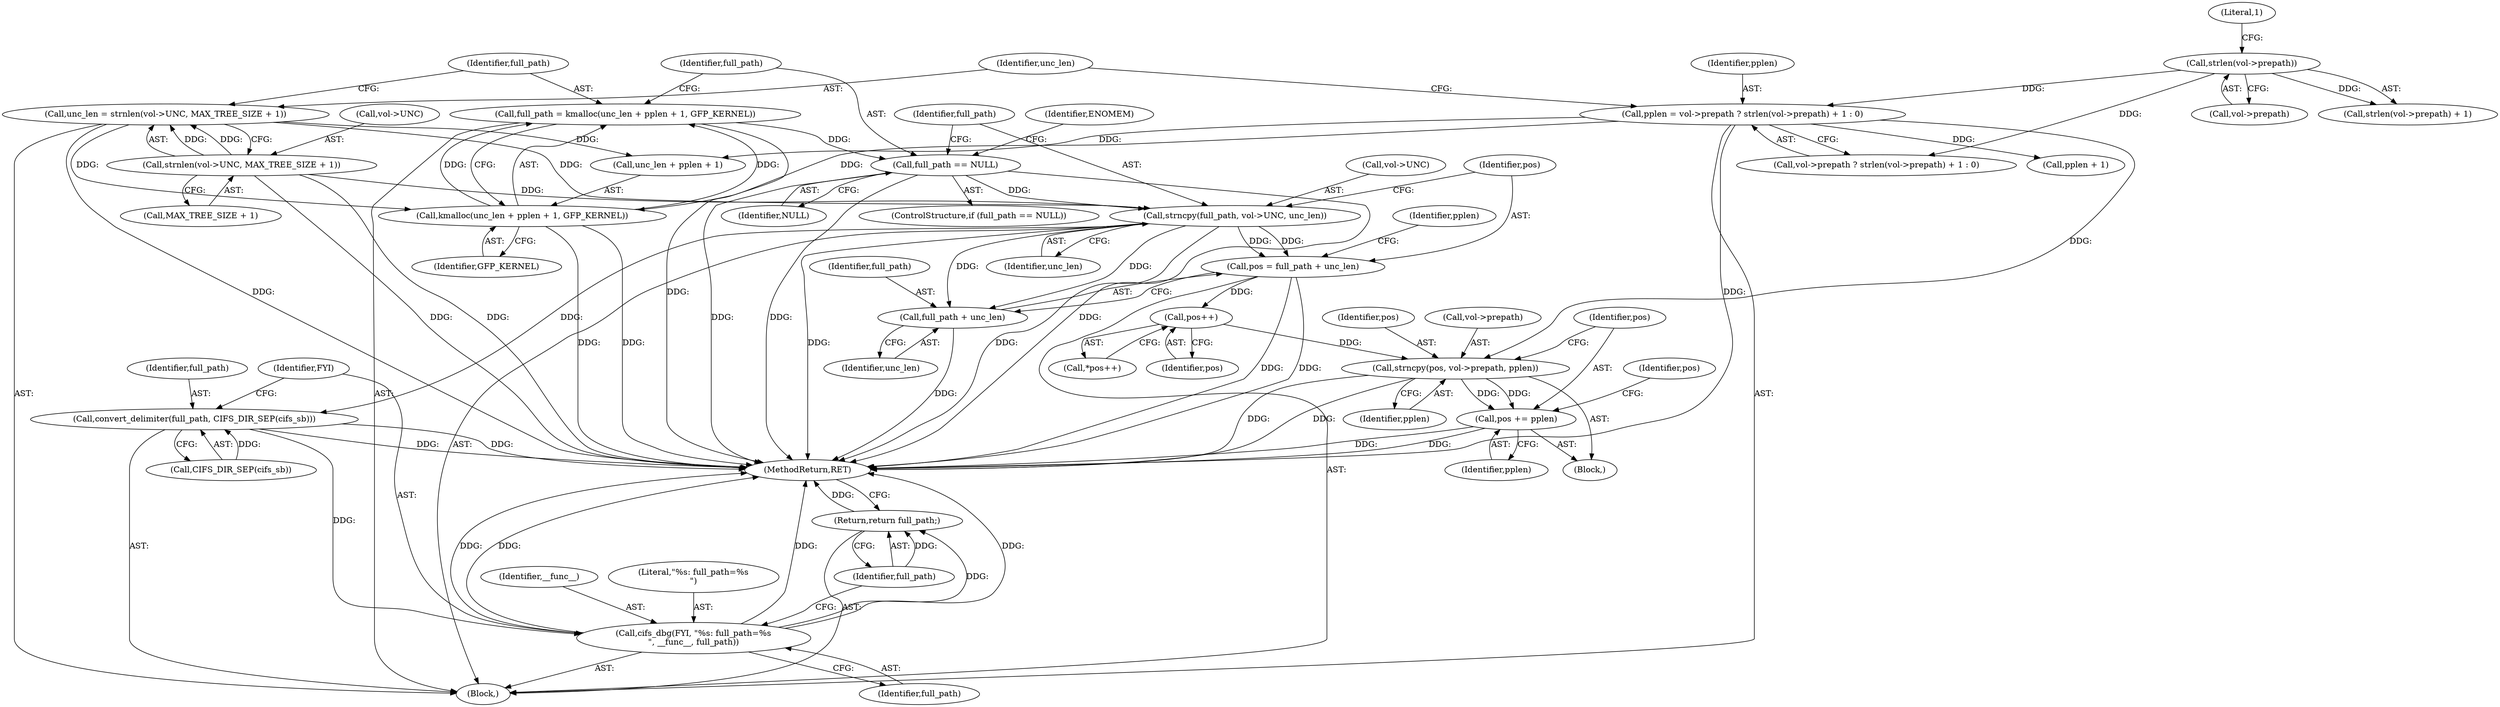 digraph "0_linux_1fc29bacedeabb278080e31bb9c1ecb49f143c3b@API" {
"1000131" [label="(Call,full_path = kmalloc(unc_len + pplen + 1, GFP_KERNEL))"];
"1000133" [label="(Call,kmalloc(unc_len + pplen + 1, GFP_KERNEL))"];
"1000122" [label="(Call,unc_len = strnlen(vol->UNC, MAX_TREE_SIZE + 1))"];
"1000124" [label="(Call,strnlen(vol->UNC, MAX_TREE_SIZE + 1))"];
"1000108" [label="(Call,pplen = vol->prepath ? strlen(vol->prepath) + 1 : 0)"];
"1000115" [label="(Call,strlen(vol->prepath))"];
"1000141" [label="(Call,full_path == NULL)"];
"1000148" [label="(Call,strncpy(full_path, vol->UNC, unc_len))"];
"1000154" [label="(Call,pos = full_path + unc_len)"];
"1000164" [label="(Call,pos++)"];
"1000168" [label="(Call,strncpy(pos, vol->prepath, pplen))"];
"1000174" [label="(Call,pos += pplen)"];
"1000156" [label="(Call,full_path + unc_len)"];
"1000181" [label="(Call,convert_delimiter(full_path, CIFS_DIR_SEP(cifs_sb)))"];
"1000185" [label="(Call,cifs_dbg(FYI, \"%s: full_path=%s\n\", __func__, full_path))"];
"1000190" [label="(Return,return full_path;)"];
"1000139" [label="(Identifier,GFP_KERNEL)"];
"1000182" [label="(Identifier,full_path)"];
"1000188" [label="(Identifier,__func__)"];
"1000175" [label="(Identifier,pos)"];
"1000128" [label="(Call,MAX_TREE_SIZE + 1)"];
"1000122" [label="(Call,unc_len = strnlen(vol->UNC, MAX_TREE_SIZE + 1))"];
"1000186" [label="(Identifier,FYI)"];
"1000191" [label="(Identifier,full_path)"];
"1000143" [label="(Identifier,NULL)"];
"1000155" [label="(Identifier,pos)"];
"1000157" [label="(Identifier,full_path)"];
"1000104" [label="(Block,)"];
"1000141" [label="(Call,full_path == NULL)"];
"1000109" [label="(Identifier,pplen)"];
"1000140" [label="(ControlStructure,if (full_path == NULL))"];
"1000165" [label="(Identifier,pos)"];
"1000110" [label="(Call,vol->prepath ? strlen(vol->prepath) + 1 : 0)"];
"1000189" [label="(Identifier,full_path)"];
"1000190" [label="(Return,return full_path;)"];
"1000161" [label="(Block,)"];
"1000142" [label="(Identifier,full_path)"];
"1000156" [label="(Call,full_path + unc_len)"];
"1000119" [label="(Literal,1)"];
"1000164" [label="(Call,pos++)"];
"1000136" [label="(Call,pplen + 1)"];
"1000148" [label="(Call,strncpy(full_path, vol->UNC, unc_len))"];
"1000108" [label="(Call,pplen = vol->prepath ? strlen(vol->prepath) + 1 : 0)"];
"1000147" [label="(Identifier,ENOMEM)"];
"1000160" [label="(Identifier,pplen)"];
"1000169" [label="(Identifier,pos)"];
"1000124" [label="(Call,strnlen(vol->UNC, MAX_TREE_SIZE + 1))"];
"1000183" [label="(Call,CIFS_DIR_SEP(cifs_sb))"];
"1000153" [label="(Identifier,unc_len)"];
"1000133" [label="(Call,kmalloc(unc_len + pplen + 1, GFP_KERNEL))"];
"1000131" [label="(Call,full_path = kmalloc(unc_len + pplen + 1, GFP_KERNEL))"];
"1000125" [label="(Call,vol->UNC)"];
"1000187" [label="(Literal,\"%s: full_path=%s\n\")"];
"1000168" [label="(Call,strncpy(pos, vol->prepath, pplen))"];
"1000163" [label="(Call,*pos++)"];
"1000149" [label="(Identifier,full_path)"];
"1000116" [label="(Call,vol->prepath)"];
"1000115" [label="(Call,strlen(vol->prepath))"];
"1000154" [label="(Call,pos = full_path + unc_len)"];
"1000179" [label="(Identifier,pos)"];
"1000176" [label="(Identifier,pplen)"];
"1000134" [label="(Call,unc_len + pplen + 1)"];
"1000192" [label="(MethodReturn,RET)"];
"1000132" [label="(Identifier,full_path)"];
"1000114" [label="(Call,strlen(vol->prepath) + 1)"];
"1000170" [label="(Call,vol->prepath)"];
"1000174" [label="(Call,pos += pplen)"];
"1000173" [label="(Identifier,pplen)"];
"1000150" [label="(Call,vol->UNC)"];
"1000158" [label="(Identifier,unc_len)"];
"1000185" [label="(Call,cifs_dbg(FYI, \"%s: full_path=%s\n\", __func__, full_path))"];
"1000123" [label="(Identifier,unc_len)"];
"1000181" [label="(Call,convert_delimiter(full_path, CIFS_DIR_SEP(cifs_sb)))"];
"1000131" -> "1000104"  [label="AST: "];
"1000131" -> "1000133"  [label="CFG: "];
"1000132" -> "1000131"  [label="AST: "];
"1000133" -> "1000131"  [label="AST: "];
"1000142" -> "1000131"  [label="CFG: "];
"1000131" -> "1000192"  [label="DDG: "];
"1000133" -> "1000131"  [label="DDG: "];
"1000133" -> "1000131"  [label="DDG: "];
"1000131" -> "1000141"  [label="DDG: "];
"1000133" -> "1000139"  [label="CFG: "];
"1000134" -> "1000133"  [label="AST: "];
"1000139" -> "1000133"  [label="AST: "];
"1000133" -> "1000192"  [label="DDG: "];
"1000133" -> "1000192"  [label="DDG: "];
"1000122" -> "1000133"  [label="DDG: "];
"1000108" -> "1000133"  [label="DDG: "];
"1000122" -> "1000104"  [label="AST: "];
"1000122" -> "1000124"  [label="CFG: "];
"1000123" -> "1000122"  [label="AST: "];
"1000124" -> "1000122"  [label="AST: "];
"1000132" -> "1000122"  [label="CFG: "];
"1000122" -> "1000192"  [label="DDG: "];
"1000124" -> "1000122"  [label="DDG: "];
"1000124" -> "1000122"  [label="DDG: "];
"1000122" -> "1000134"  [label="DDG: "];
"1000122" -> "1000148"  [label="DDG: "];
"1000124" -> "1000128"  [label="CFG: "];
"1000125" -> "1000124"  [label="AST: "];
"1000128" -> "1000124"  [label="AST: "];
"1000124" -> "1000192"  [label="DDG: "];
"1000124" -> "1000192"  [label="DDG: "];
"1000124" -> "1000148"  [label="DDG: "];
"1000108" -> "1000104"  [label="AST: "];
"1000108" -> "1000110"  [label="CFG: "];
"1000109" -> "1000108"  [label="AST: "];
"1000110" -> "1000108"  [label="AST: "];
"1000123" -> "1000108"  [label="CFG: "];
"1000108" -> "1000192"  [label="DDG: "];
"1000115" -> "1000108"  [label="DDG: "];
"1000108" -> "1000134"  [label="DDG: "];
"1000108" -> "1000136"  [label="DDG: "];
"1000108" -> "1000168"  [label="DDG: "];
"1000115" -> "1000114"  [label="AST: "];
"1000115" -> "1000116"  [label="CFG: "];
"1000116" -> "1000115"  [label="AST: "];
"1000119" -> "1000115"  [label="CFG: "];
"1000115" -> "1000110"  [label="DDG: "];
"1000115" -> "1000114"  [label="DDG: "];
"1000141" -> "1000140"  [label="AST: "];
"1000141" -> "1000143"  [label="CFG: "];
"1000142" -> "1000141"  [label="AST: "];
"1000143" -> "1000141"  [label="AST: "];
"1000147" -> "1000141"  [label="CFG: "];
"1000149" -> "1000141"  [label="CFG: "];
"1000141" -> "1000192"  [label="DDG: "];
"1000141" -> "1000192"  [label="DDG: "];
"1000141" -> "1000192"  [label="DDG: "];
"1000141" -> "1000148"  [label="DDG: "];
"1000148" -> "1000104"  [label="AST: "];
"1000148" -> "1000153"  [label="CFG: "];
"1000149" -> "1000148"  [label="AST: "];
"1000150" -> "1000148"  [label="AST: "];
"1000153" -> "1000148"  [label="AST: "];
"1000155" -> "1000148"  [label="CFG: "];
"1000148" -> "1000192"  [label="DDG: "];
"1000148" -> "1000192"  [label="DDG: "];
"1000148" -> "1000154"  [label="DDG: "];
"1000148" -> "1000154"  [label="DDG: "];
"1000148" -> "1000156"  [label="DDG: "];
"1000148" -> "1000156"  [label="DDG: "];
"1000148" -> "1000181"  [label="DDG: "];
"1000154" -> "1000104"  [label="AST: "];
"1000154" -> "1000156"  [label="CFG: "];
"1000155" -> "1000154"  [label="AST: "];
"1000156" -> "1000154"  [label="AST: "];
"1000160" -> "1000154"  [label="CFG: "];
"1000154" -> "1000192"  [label="DDG: "];
"1000154" -> "1000192"  [label="DDG: "];
"1000154" -> "1000164"  [label="DDG: "];
"1000164" -> "1000163"  [label="AST: "];
"1000164" -> "1000165"  [label="CFG: "];
"1000165" -> "1000164"  [label="AST: "];
"1000163" -> "1000164"  [label="CFG: "];
"1000164" -> "1000168"  [label="DDG: "];
"1000168" -> "1000161"  [label="AST: "];
"1000168" -> "1000173"  [label="CFG: "];
"1000169" -> "1000168"  [label="AST: "];
"1000170" -> "1000168"  [label="AST: "];
"1000173" -> "1000168"  [label="AST: "];
"1000175" -> "1000168"  [label="CFG: "];
"1000168" -> "1000192"  [label="DDG: "];
"1000168" -> "1000192"  [label="DDG: "];
"1000168" -> "1000174"  [label="DDG: "];
"1000168" -> "1000174"  [label="DDG: "];
"1000174" -> "1000161"  [label="AST: "];
"1000174" -> "1000176"  [label="CFG: "];
"1000175" -> "1000174"  [label="AST: "];
"1000176" -> "1000174"  [label="AST: "];
"1000179" -> "1000174"  [label="CFG: "];
"1000174" -> "1000192"  [label="DDG: "];
"1000174" -> "1000192"  [label="DDG: "];
"1000156" -> "1000158"  [label="CFG: "];
"1000157" -> "1000156"  [label="AST: "];
"1000158" -> "1000156"  [label="AST: "];
"1000156" -> "1000192"  [label="DDG: "];
"1000181" -> "1000104"  [label="AST: "];
"1000181" -> "1000183"  [label="CFG: "];
"1000182" -> "1000181"  [label="AST: "];
"1000183" -> "1000181"  [label="AST: "];
"1000186" -> "1000181"  [label="CFG: "];
"1000181" -> "1000192"  [label="DDG: "];
"1000181" -> "1000192"  [label="DDG: "];
"1000183" -> "1000181"  [label="DDG: "];
"1000181" -> "1000185"  [label="DDG: "];
"1000185" -> "1000104"  [label="AST: "];
"1000185" -> "1000189"  [label="CFG: "];
"1000186" -> "1000185"  [label="AST: "];
"1000187" -> "1000185"  [label="AST: "];
"1000188" -> "1000185"  [label="AST: "];
"1000189" -> "1000185"  [label="AST: "];
"1000191" -> "1000185"  [label="CFG: "];
"1000185" -> "1000192"  [label="DDG: "];
"1000185" -> "1000192"  [label="DDG: "];
"1000185" -> "1000192"  [label="DDG: "];
"1000185" -> "1000192"  [label="DDG: "];
"1000185" -> "1000190"  [label="DDG: "];
"1000190" -> "1000104"  [label="AST: "];
"1000190" -> "1000191"  [label="CFG: "];
"1000191" -> "1000190"  [label="AST: "];
"1000192" -> "1000190"  [label="CFG: "];
"1000190" -> "1000192"  [label="DDG: "];
"1000191" -> "1000190"  [label="DDG: "];
}
